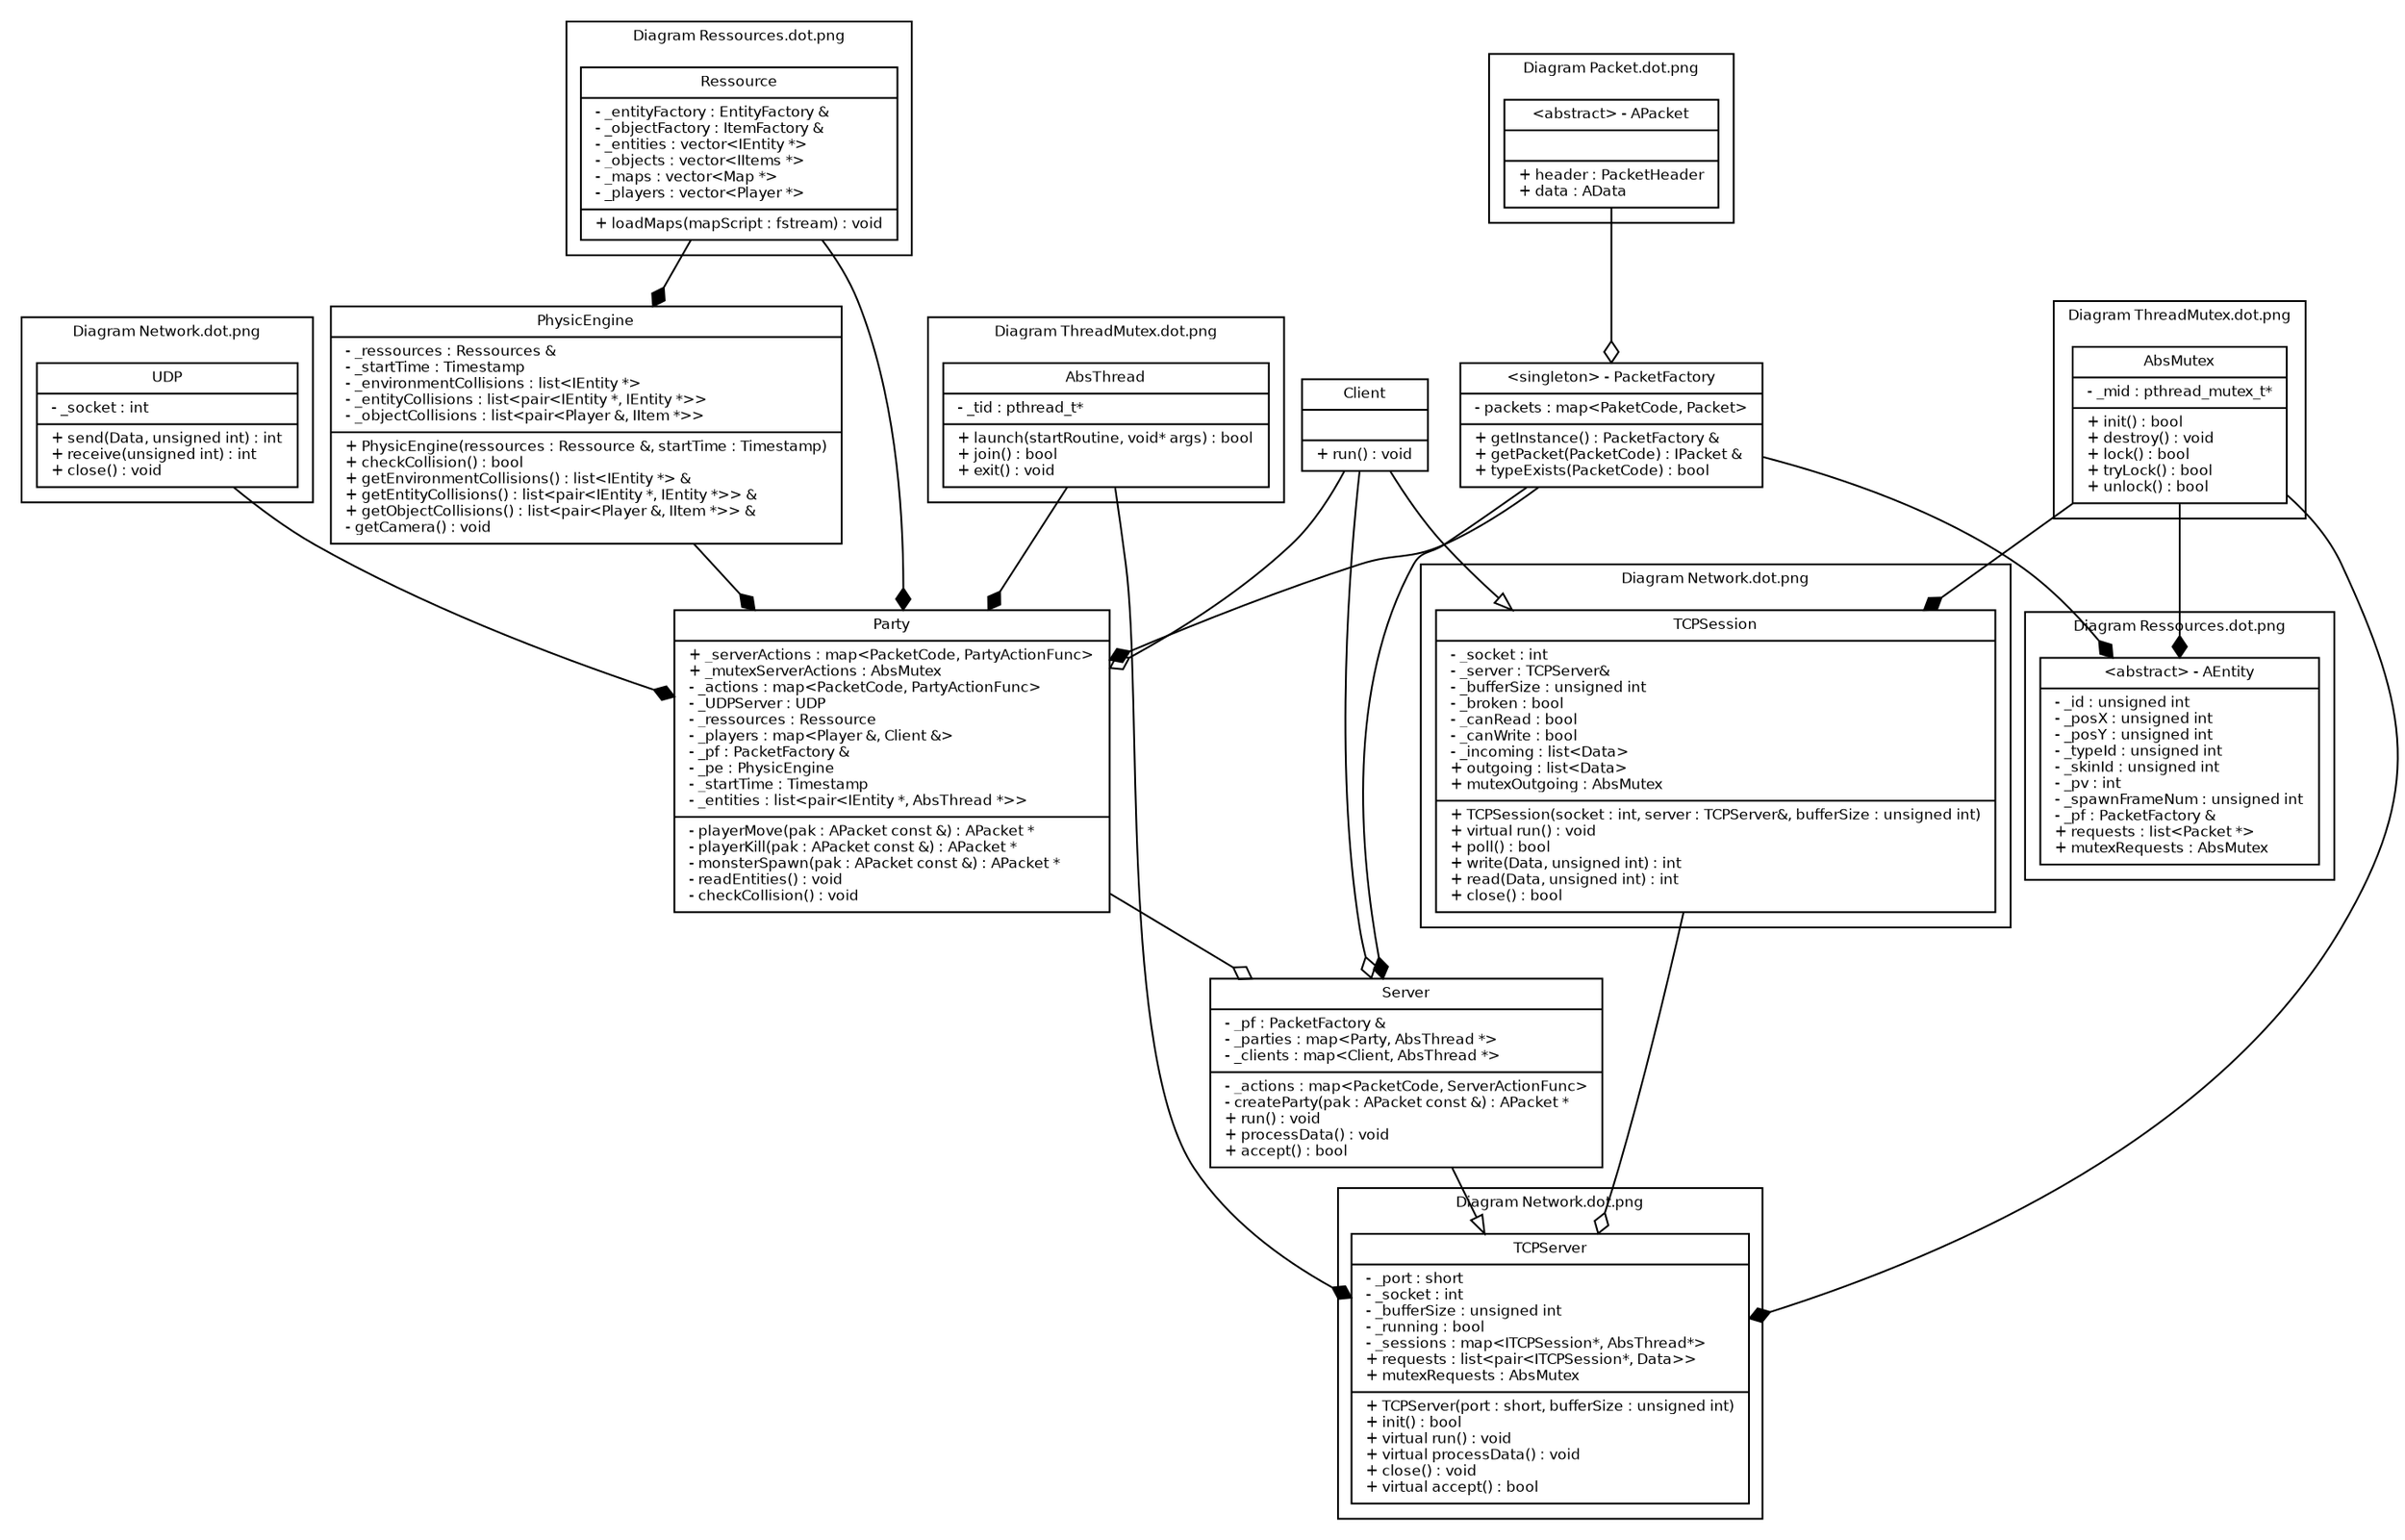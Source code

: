 digraph G {
fontname = "Bitstream Vera Sans"
fontsize = 8

node [
fontname = "Bitstream Vera Sans"
fontsize = 8
shape = "record"
]

subgraph clusterRessources1 {
label = "Diagram Ressources.dot.png"

// Class Ressource
Ressource [
label = "{\
Ressource|\
- _entityFactory : EntityFactory &\l\
- _objectFactory : ItemFactory &\l\
- _entities : vector\<IEntity *\>\l\
- _objects : vector\<IItems *\>\l\
- _maps : vector\<Map *\>\l\
- _players : vector\<Player *\>\l|\
+ loadMaps(mapScript : fstream) : void\l\
}"

]

}

subgraph clusterRessources2 {
label = "Diagram Ressources.dot.png"

// Class Ressource
AEntity [
label = "{\
\<abstract\> - AEntity|\
- _id : unsigned int\l\
- _posX : unsigned int\l\
- _posY : unsigned int\l\
- _typeId : unsigned int\l\
- _skinId : unsigned int\l\
- _pv : int\l\
- _spawnFrameNum : unsigned int\l\
- _pf : PacketFactory &\l\
+ requests : list\<Packet *\>\l\
+ mutexRequests : AbsMutex\l\
}"
]

}

// Class Party
Party [
label = "{\
Party|\
+ _serverActions : map\<PacketCode, PartyActionFunc\>\l\
+ _mutexServerActions : AbsMutex\l\
- _actions : map\<PacketCode, PartyActionFunc\>\l\
- _UDPServer : UDP\l\
- _ressources : Ressource\l\
- _players : map\<Player &, Client &\>\l\
- _pf : PacketFactory &\l\
- _pe : PhysicEngine\l\
- _startTime : Timestamp\l\
- _entities : list\<pair\<IEntity *, AbsThread *\>\>\l|\
- playerMove(pak : APacket const &) : APacket *\l\
- playerKill(pak : APacket const &) : APacket *\l\
- monsterSpawn(pak : APacket const &) : APacket *\l\
- readEntities() : void\l\
- checkCollision() : void\l\
}"
]

// Class PhysicEngine
PhysicEngine [
label = "{\
PhysicEngine|\
- _ressources : Ressources &\l\
- _startTime : Timestamp\l\
- _environmentCollisions : list\<IEntity *\>\l\
- _entityCollisions : list\<pair\<IEntity *, IEntity *\>\>\l\
- _objectCollisions : list\<pair\<Player &, IItem *\>\>\l|\
+ PhysicEngine(ressources : Ressource &, startTime : Timestamp)\l\
+ checkCollision() : bool\l\
+ getEnvironmentCollisions() : list\<IEntity *\> &\l\
+ getEntityCollisions() : list\<pair\<IEntity *, IEntity *\>\> &\l\
+ getObjectCollisions() : list\<pair\<Player &, IItem *\>\> &\l\
- getCamera() : void\l\
}"
]

// Class Server
Server [
label = "{\
Server|\
- _pf : PacketFactory &\l\
- _parties : map\<Party, AbsThread *\>\l\
- _clients : map\<Client, AbsThread *\>\l|\
- _actions : map\<PacketCode, ServerActionFunc\>\l\
- createParty(pak : APacket const &) : APacket *\l\
+ run() : void\l\
+ processData() : void\l\
+ accept() : bool\l\
}"
]

// Class Client
Client [
label = "{\
Client||\
+ run() : void\l\
}"
]

// Class PacketFactory
PacketFactory [
label = "{\
\<singleton\> - PacketFactory|\
- packets : map\<PaketCode, Packet\>\l|\
+ getInstance() : PacketFactory &\l\
+ getPacket(PacketCode) : IPacket &\l\
+ typeExists(PacketCode) : bool\l\
}"
]

//
// TCPSESSION SUBGRAPH
//
subgraph clusterTCPSession {
label = "Diagram Network.dot.png"

// Class TCPSession
TCPSession [
label = "{\
TCPSession|\
- _socket : int\l\
- _server : TCPServer&\l\
- _bufferSize : unsigned int\l\
- _broken : bool\l\
- _canRead : bool\l\
- _canWrite : bool\l\
- _incoming : list\<Data\>\l\
+ outgoing : list\<Data\>\l\
+ mutexOutgoing : AbsMutex\l|\
+ TCPSession(socket : int, server : TCPServer&, bufferSize : unsigned int)\l\
+ virtual run() : void\l\
+ poll() : bool\l\
+ write(Data, unsigned int) : int\l\
+ read(Data, unsigned int) : int\l\
+ close() : bool\l\
}"
]

} // END : TCPSESSION SUBGRAPH

//
// UDP SUBGRAPH
//
subgraph clusterUDP {
label = "Diagram Network.dot.png"

// Class UDP
UDP [
label = "{\
UDP|\
- _socket : int\l|\
+ send(Data, unsigned int) : int\l\
+ receive(unsigned int) : int\l\
+ close() : void\l\
}"
]

} // END : UDP SUBGRAPH

//
// TCPSERVER SUBGRAPH
//
subgraph clusterTCPServer {
label = "Diagram Network.dot.png"

// Class TCPServer
TCPServer [
label = "{\
TCPServer|\
- _port : short\l\
- _socket : int\l\
- _bufferSize : unsigned int\l\
- _running : bool\l\
- _sessions : map\<ITCPSession*, AbsThread*\>\l\
+ requests : list\<pair\<ITCPSession*, Data\>\>\l\
+ mutexRequests : AbsMutex\l|\
+ TCPServer(port : short, bufferSize : unsigned int)\l\
+ init() : bool\l\
+ virtual run() : void\l\
+ virtual processData() : void\l\
+ close() : void\l\
+ virtual accept() : bool\l\
}"
]

} // END : TCPSERVER SUBGRAPH


//
// THREAD SUBGRAPH
//
subgraph clusterThread {
label = "Diagram ThreadMutex.dot.png"

// Concrete thread class for unix
AbsThread [
label = "{\
AbsThread|\
- _tid : pthread_t*\l|\
+ launch(startRoutine, void* args) : bool\l\
+ join() : bool\l\
+ exit() : void\l\
}"
]

} // END : THREAD SUBGRAPH

//
// MUTEX SUBGRAPH
//
subgraph clusterMutex {
label = "Diagram ThreadMutex.dot.png"

// Class AbsMutex
AbsMutex [
label = "{\
AbsMutex|\
- _mid : pthread_mutex_t*\l|\
+ init() : bool\l\
+ destroy() : void\l\
+ lock() : bool\l\
+ tryLock() : bool\l\
+ unlock() : bool\l\
}"
]

} // END : MUTEX SUBGRAPH

//
// APACKET SUBGRAPH
//
subgraph clusterAPacket {
label = "Diagram Packet.dot.png"

APacket [
label = "{\
\<abstract\> - APacket||\
+ header : PacketHeader\l\
+ data : AData\l\
}"
]

}

edge [
fontname = "Bitstream Vera Sans"
fontsize = 8
]

// Composition
AbsMutex -> TCPServer [arrowhead = "diamond" style = "solid"]
AbsMutex -> TCPSession [arrowhead = "diamond" style = "solid"]
AbsThread -> Party [arrowhead = "diamond" style = "solid"]
AbsMutex -> AEntity [arrowhead = "diamond" style = "solid"]
AbsThread -> TCPServer [arrowhead = "diamond" style = "solid"]
UDP -> Party [arrowhead = "diamond" style = "solid"]
Ressource -> Party [arrowhead = "diamond" style = "solid"]
PacketFactory -> Server [arrowhead = "diamond" style = "solid"]
PacketFactory -> Party [arrowhead = "diamond" style = "solid"]
PhysicEngine -> Party [arrowhead = "diamond" style = "solid"]
Ressource -> PhysicEngine [arrowhead = "diamond" style = "solid"]
PacketFactory -> AEntity [arrowhead = "diamond" style = "solid"]

// Aggregation
TCPSession -> TCPServer [arrowhead = "odiamond" style = "solid"]
Client -> Server [arrowhead = "odiamond" style = "solid"]
Client -> Party [arrowhead = "odiamond" style = "solid"]
Party -> Server [arrowhead = "odiamond" style = "solid"]
APacket -> PacketFactory [arrowhead = "odiamond" style = "solid"]

// Heritage
Server -> TCPServer [arrowhead = "onormal" style = "solid"]
Client -> TCPSession [arrowhead = "onormal" style = "solid"]

}
